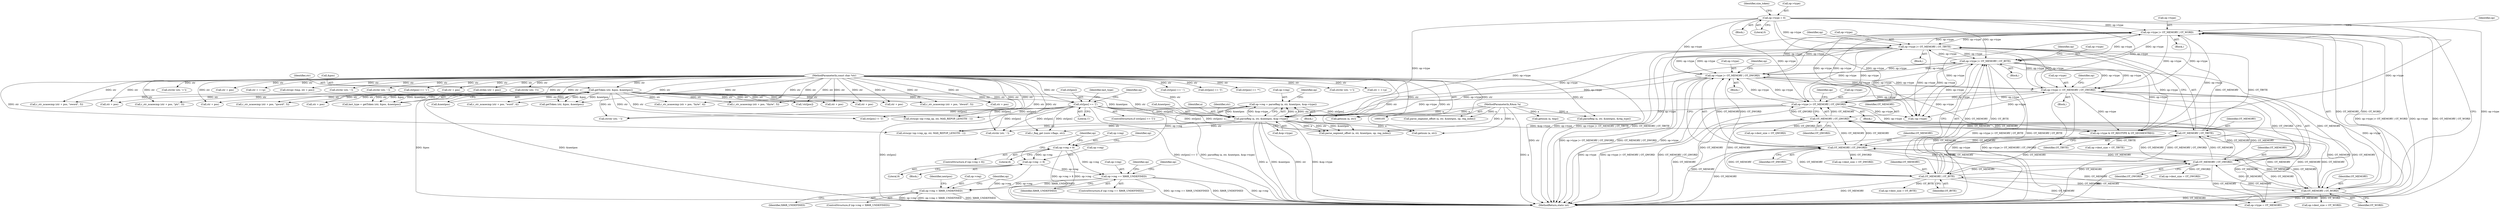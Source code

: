 digraph "0_radare2_9b46d38dd3c4de6048a488b655c7319f845af185@pointer" {
"1000791" [label="(Call,op->reg == X86R_UNDEFINED)"];
"1000756" [label="(Call,op->reg > 8)"];
"1000737" [label="(Call,op->reg = parseReg (a, str, &nextpos, &op->type))"];
"1000741" [label="(Call,parseReg (a, str, &nextpos, &op->type))"];
"1000106" [label="(MethodParameterIn,RAsm *a)"];
"1000314" [label="(Call,str[pos] == '[')"];
"1000107" [label="(MethodParameterIn,const char *str)"];
"1000142" [label="(Call,getToken (str, &pos, &nextpos))"];
"1000129" [label="(Call,op->type = 0)"];
"1000193" [label="(Call,op->type |= OT_MEMORY | OT_WORD)"];
"1000293" [label="(Call,op->type |= OT_MEMORY | OT_TBYTE)"];
"1000168" [label="(Call,op->type |= OT_MEMORY | OT_BYTE)"];
"1000218" [label="(Call,op->type |= OT_MEMORY | OT_DWORD)"];
"1000268" [label="(Call,op->type |= OT_MEMORY | OT_OWORD)"];
"1000243" [label="(Call,op->type |= OT_MEMORY | OT_QWORD)"];
"1000247" [label="(Call,OT_MEMORY | OT_QWORD)"];
"1000297" [label="(Call,OT_MEMORY | OT_TBYTE)"];
"1000222" [label="(Call,OT_MEMORY | OT_DWORD)"];
"1000272" [label="(Call,OT_MEMORY | OT_OWORD)"];
"1000172" [label="(Call,OT_MEMORY | OT_BYTE)"];
"1000197" [label="(Call,OT_MEMORY | OT_WORD)"];
"1000767" [label="(Call,op->reg -= 9)"];
"1000881" [label="(Call,op->reg < X86R_UNDEFINED)"];
"1000883" [label="(Identifier,op)"];
"1000404" [label="(Call,str[pos] == '-')"];
"1000939" [label="(Call,getnum (a, str))"];
"1000244" [label="(Call,op->type)"];
"1000249" [label="(Identifier,OT_QWORD)"];
"1000175" [label="(Call,op->dest_size = OT_BYTE)"];
"1000767" [label="(Call,op->reg -= 9)"];
"1000272" [label="(Call,OT_MEMORY | OT_OWORD)"];
"1000142" [label="(Call,getToken (str, &pos, &nextpos))"];
"1000409" [label="(Call,str[pos] == ']')"];
"1000468" [label="(Call,str[pos] == '*')"];
"1000637" [label="(Call,strchr (str, '+'))"];
"1000705" [label="(Block,)"];
"1000314" [label="(Call,str[pos] == '[')"];
"1000140" [label="(Call,last_type = getToken (str, &pos, &nextpos))"];
"1000889" [label="(Identifier,op)"];
"1000791" [label="(Call,op->reg == X86R_UNDEFINED)"];
"1000692" [label="(Call,getnum (a, tmp))"];
"1000267" [label="(Block,)"];
"1000300" [label="(Call,op->dest_size = OT_TBYTE)"];
"1000177" [label="(Identifier,op)"];
"1000756" [label="(Call,op->reg > 8)"];
"1000150" [label="(Call,r_str_ncasecmp (str + pos, \"ptr\", 3))"];
"1000192" [label="(Block,)"];
"1000169" [label="(Call,op->type)"];
"1000106" [label="(MethodParameterIn,RAsm *a)"];
"1000880" [label="(ControlStructure,if (op->reg < X86R_UNDEFINED))"];
"1000198" [label="(Identifier,OT_MEMORY)"];
"1000297" [label="(Call,OT_MEMORY | OT_TBYTE)"];
"1000746" [label="(Call,&op->type)"];
"1000193" [label="(Call,op->type |= OT_MEMORY | OT_WORD)"];
"1000318" [label="(Literal,'[')"];
"1000212" [label="(Call,str + pos)"];
"1000236" [label="(Call,r_str_ncasecmp (str + pos, \"qword\", 5))"];
"1000217" [label="(Block,)"];
"1000943" [label="(Identifier,nextpos)"];
"1000790" [label="(ControlStructure,if (op->reg == X86R_UNDEFINED))"];
"1000944" [label="(MethodReturn,static int)"];
"1000277" [label="(Identifier,op)"];
"1000302" [label="(Identifier,op)"];
"1000385" [label="(Call,getToken (str, &pos, &nextpos))"];
"1000194" [label="(Call,op->type)"];
"1000868" [label="(Call,str = ++p)"];
"1000760" [label="(Literal,8)"];
"1000162" [label="(Call,str + pos)"];
"1000242" [label="(Block,)"];
"1000744" [label="(Call,&nextpos)"];
"1000261" [label="(Call,r_str_ncasecmp (str + pos, \"oword\", 5))"];
"1000129" [label="(Call,op->type = 0)"];
"1000135" [label="(Identifier,size_token)"];
"1000219" [label="(Call,op->type)"];
"1000275" [label="(Call,op->dest_size = OT_OWORD)"];
"1000222" [label="(Call,OT_MEMORY | OT_DWORD)"];
"1000252" [label="(Identifier,op)"];
"1000764" [label="(Identifier,op)"];
"1000608" [label="(Call,strchr (str, '+'))"];
"1000274" [label="(Identifier,OT_OWORD)"];
"1000683" [label="(Call,str + pos)"];
"1000298" [label="(Identifier,OT_MEMORY)"];
"1000768" [label="(Call,op->reg)"];
"1000199" [label="(Identifier,OT_WORD)"];
"1000757" [label="(Call,op->reg)"];
"1000269" [label="(Call,op->type)"];
"1000792" [label="(Call,op->reg)"];
"1000771" [label="(Literal,9)"];
"1000143" [label="(Identifier,str)"];
"1000250" [label="(Call,op->dest_size = OT_QWORD)"];
"1000499" [label="(Call,parseReg (a, str, &nextpos, &reg_type))"];
"1000775" [label="(Identifier,op)"];
"1000262" [label="(Call,str + pos)"];
"1000885" [label="(Identifier,X86R_UNDEFINED)"];
"1000882" [label="(Call,op->reg)"];
"1000781" [label="(Call,parse_segment_offset (a, str, &nextpos, op, reg_index))"];
"1000856" [label="(Call,strchr (str, '-'))"];
"1000237" [label="(Call,str + pos)"];
"1000268" [label="(Call,op->type |= OT_MEMORY | OT_OWORD)"];
"1000323" [label="(Identifier,op)"];
"1000315" [label="(Call,str[pos])"];
"1000110" [label="(Block,)"];
"1000703" [label="(Identifier,last_type)"];
"1000737" [label="(Call,op->reg = parseReg (a, str, &nextpos, &op->type))"];
"1000173" [label="(Identifier,OT_MEMORY)"];
"1000223" [label="(Identifier,OT_MEMORY)"];
"1000151" [label="(Call,str + pos)"];
"1000742" [label="(Identifier,a)"];
"1000741" [label="(Call,parseReg (a, str, &nextpos, &op->type))"];
"1000107" [label="(MethodParameterIn,const char *str)"];
"1000202" [label="(Identifier,op)"];
"1000211" [label="(Call,r_str_ncasecmp (str + pos, \"dword\", 5))"];
"1000287" [label="(Call,str + pos)"];
"1000197" [label="(Call,OT_MEMORY | OT_WORD)"];
"1000718" [label="(Call,strncpy (op->rep_op, str, MAX_REPOP_LENGTH - 1))"];
"1000564" [label="(Call,parse_segment_offset (a, str, &nextpos, op, reg_index))"];
"1000187" [label="(Call,str + pos)"];
"1000326" [label="(Call,op->type = OT_MEMORY)"];
"1000225" [label="(Call,op->dest_size = OT_DWORD)"];
"1000167" [label="(Block,)"];
"1000248" [label="(Identifier,OT_MEMORY)"];
"1000931" [label="(Call,str = ++p)"];
"1000286" [label="(Call,r_str_ncasecmp (str + pos, \"tbyte\", 5))"];
"1000146" [label="(Call,&nextpos)"];
"1000876" [label="(Call,getnum (a, str))"];
"1000243" [label="(Call,op->type |= OT_MEMORY | OT_QWORD)"];
"1000299" [label="(Identifier,OT_TBYTE)"];
"1000795" [label="(Identifier,X86R_UNDEFINED)"];
"1000361" [label="(Call,str[pos] != ']')"];
"1000144" [label="(Call,&pos)"];
"1000321" [label="(Call,!op->type)"];
"1000681" [label="(Call,strcpy (tmp, str + pos))"];
"1000738" [label="(Call,op->reg)"];
"1000294" [label="(Call,op->type)"];
"1000200" [label="(Call,op->dest_size = OT_WORD)"];
"1000168" [label="(Call,op->type |= OT_MEMORY | OT_BYTE)"];
"1000273" [label="(Identifier,OT_MEMORY)"];
"1000227" [label="(Identifier,op)"];
"1000752" [label="(Identifier,op)"];
"1000186" [label="(Call,r_str_ncasecmp (str + pos, \"word\", 4))"];
"1000161" [label="(Call,r_str_ncasecmp (str + pos, \"byte\", 4))"];
"1000622" [label="(Call,strchr (str, '-'))"];
"1000881" [label="(Call,op->reg < X86R_UNDEFINED)"];
"1000174" [label="(Identifier,OT_BYTE)"];
"1000377" [label="(Call,!str[pos])"];
"1000755" [label="(ControlStructure,if (op->reg > 8))"];
"1000133" [label="(Literal,0)"];
"1000313" [label="(ControlStructure,if (str[pos] == '['))"];
"1000643" [label="(Call,strchr (str, '-'))"];
"1000398" [label="(Call,str[pos] == '+')"];
"1000292" [label="(Block,)"];
"1000743" [label="(Identifier,str)"];
"1000677" [label="(Call,str + pos)"];
"1000247" [label="(Call,OT_MEMORY | OT_QWORD)"];
"1000842" [label="(Call,r_flag_get (core->flags, str))"];
"1000773" [label="(Call,op->type & OT_REGTYPE & OT_SEGMENTREG)"];
"1000224" [label="(Identifier,OT_DWORD)"];
"1000799" [label="(Identifier,op)"];
"1000130" [label="(Call,op->type)"];
"1000676" [label="(Call,strlen (str + pos))"];
"1000761" [label="(Block,)"];
"1000218" [label="(Call,op->type |= OT_MEMORY | OT_DWORD)"];
"1000919" [label="(Call,strchr (str, '-'))"];
"1000649" [label="(Call,strchr (str, ']'))"];
"1000172" [label="(Call,OT_MEMORY | OT_BYTE)"];
"1000293" [label="(Call,op->type |= OT_MEMORY | OT_TBYTE)"];
"1000887" [label="(Call,strncpy (op->rep_op, str, MAX_REPOP_LENGTH - 1))"];
"1000791" -> "1000790"  [label="AST: "];
"1000791" -> "1000795"  [label="CFG: "];
"1000792" -> "1000791"  [label="AST: "];
"1000795" -> "1000791"  [label="AST: "];
"1000799" -> "1000791"  [label="CFG: "];
"1000883" -> "1000791"  [label="CFG: "];
"1000791" -> "1000944"  [label="DDG: op->reg"];
"1000791" -> "1000944"  [label="DDG: op->reg == X86R_UNDEFINED"];
"1000791" -> "1000944"  [label="DDG: X86R_UNDEFINED"];
"1000756" -> "1000791"  [label="DDG: op->reg"];
"1000767" -> "1000791"  [label="DDG: op->reg"];
"1000791" -> "1000881"  [label="DDG: op->reg"];
"1000791" -> "1000881"  [label="DDG: X86R_UNDEFINED"];
"1000756" -> "1000755"  [label="AST: "];
"1000756" -> "1000760"  [label="CFG: "];
"1000757" -> "1000756"  [label="AST: "];
"1000760" -> "1000756"  [label="AST: "];
"1000764" -> "1000756"  [label="CFG: "];
"1000775" -> "1000756"  [label="CFG: "];
"1000756" -> "1000944"  [label="DDG: op->reg"];
"1000756" -> "1000944"  [label="DDG: op->reg > 8"];
"1000737" -> "1000756"  [label="DDG: op->reg"];
"1000756" -> "1000767"  [label="DDG: op->reg"];
"1000737" -> "1000705"  [label="AST: "];
"1000737" -> "1000741"  [label="CFG: "];
"1000738" -> "1000737"  [label="AST: "];
"1000741" -> "1000737"  [label="AST: "];
"1000752" -> "1000737"  [label="CFG: "];
"1000737" -> "1000944"  [label="DDG: parseReg (a, str, &nextpos, &op->type)"];
"1000741" -> "1000737"  [label="DDG: a"];
"1000741" -> "1000737"  [label="DDG: str"];
"1000741" -> "1000737"  [label="DDG: &nextpos"];
"1000741" -> "1000737"  [label="DDG: &op->type"];
"1000741" -> "1000746"  [label="CFG: "];
"1000742" -> "1000741"  [label="AST: "];
"1000743" -> "1000741"  [label="AST: "];
"1000744" -> "1000741"  [label="AST: "];
"1000746" -> "1000741"  [label="AST: "];
"1000741" -> "1000944"  [label="DDG: a"];
"1000741" -> "1000944"  [label="DDG: &nextpos"];
"1000741" -> "1000944"  [label="DDG: &op->type"];
"1000741" -> "1000944"  [label="DDG: str"];
"1000106" -> "1000741"  [label="DDG: a"];
"1000314" -> "1000741"  [label="DDG: str[pos]"];
"1000107" -> "1000741"  [label="DDG: str"];
"1000142" -> "1000741"  [label="DDG: str"];
"1000142" -> "1000741"  [label="DDG: &nextpos"];
"1000129" -> "1000741"  [label="DDG: op->type"];
"1000193" -> "1000741"  [label="DDG: op->type"];
"1000293" -> "1000741"  [label="DDG: op->type"];
"1000168" -> "1000741"  [label="DDG: op->type"];
"1000218" -> "1000741"  [label="DDG: op->type"];
"1000268" -> "1000741"  [label="DDG: op->type"];
"1000243" -> "1000741"  [label="DDG: op->type"];
"1000741" -> "1000773"  [label="DDG: &op->type"];
"1000741" -> "1000781"  [label="DDG: a"];
"1000741" -> "1000781"  [label="DDG: str"];
"1000741" -> "1000781"  [label="DDG: &nextpos"];
"1000741" -> "1000842"  [label="DDG: str"];
"1000741" -> "1000856"  [label="DDG: str"];
"1000741" -> "1000876"  [label="DDG: a"];
"1000741" -> "1000887"  [label="DDG: str"];
"1000106" -> "1000105"  [label="AST: "];
"1000106" -> "1000944"  [label="DDG: a"];
"1000106" -> "1000499"  [label="DDG: a"];
"1000106" -> "1000564"  [label="DDG: a"];
"1000106" -> "1000692"  [label="DDG: a"];
"1000106" -> "1000781"  [label="DDG: a"];
"1000106" -> "1000876"  [label="DDG: a"];
"1000106" -> "1000939"  [label="DDG: a"];
"1000314" -> "1000313"  [label="AST: "];
"1000314" -> "1000318"  [label="CFG: "];
"1000315" -> "1000314"  [label="AST: "];
"1000318" -> "1000314"  [label="AST: "];
"1000323" -> "1000314"  [label="CFG: "];
"1000703" -> "1000314"  [label="CFG: "];
"1000314" -> "1000944"  [label="DDG: str[pos]"];
"1000314" -> "1000944"  [label="DDG: str[pos] == '['"];
"1000107" -> "1000314"  [label="DDG: str"];
"1000142" -> "1000314"  [label="DDG: str"];
"1000314" -> "1000361"  [label="DDG: str[pos]"];
"1000314" -> "1000718"  [label="DDG: str[pos]"];
"1000314" -> "1000781"  [label="DDG: str[pos]"];
"1000314" -> "1000842"  [label="DDG: str[pos]"];
"1000314" -> "1000856"  [label="DDG: str[pos]"];
"1000314" -> "1000876"  [label="DDG: str[pos]"];
"1000314" -> "1000887"  [label="DDG: str[pos]"];
"1000314" -> "1000919"  [label="DDG: str[pos]"];
"1000314" -> "1000939"  [label="DDG: str[pos]"];
"1000107" -> "1000105"  [label="AST: "];
"1000107" -> "1000944"  [label="DDG: str"];
"1000107" -> "1000142"  [label="DDG: str"];
"1000107" -> "1000150"  [label="DDG: str"];
"1000107" -> "1000151"  [label="DDG: str"];
"1000107" -> "1000161"  [label="DDG: str"];
"1000107" -> "1000162"  [label="DDG: str"];
"1000107" -> "1000186"  [label="DDG: str"];
"1000107" -> "1000187"  [label="DDG: str"];
"1000107" -> "1000211"  [label="DDG: str"];
"1000107" -> "1000212"  [label="DDG: str"];
"1000107" -> "1000236"  [label="DDG: str"];
"1000107" -> "1000237"  [label="DDG: str"];
"1000107" -> "1000261"  [label="DDG: str"];
"1000107" -> "1000262"  [label="DDG: str"];
"1000107" -> "1000286"  [label="DDG: str"];
"1000107" -> "1000287"  [label="DDG: str"];
"1000107" -> "1000361"  [label="DDG: str"];
"1000107" -> "1000377"  [label="DDG: str"];
"1000107" -> "1000385"  [label="DDG: str"];
"1000107" -> "1000398"  [label="DDG: str"];
"1000107" -> "1000404"  [label="DDG: str"];
"1000107" -> "1000409"  [label="DDG: str"];
"1000107" -> "1000468"  [label="DDG: str"];
"1000107" -> "1000499"  [label="DDG: str"];
"1000107" -> "1000564"  [label="DDG: str"];
"1000107" -> "1000608"  [label="DDG: str"];
"1000107" -> "1000622"  [label="DDG: str"];
"1000107" -> "1000637"  [label="DDG: str"];
"1000107" -> "1000643"  [label="DDG: str"];
"1000107" -> "1000649"  [label="DDG: str"];
"1000107" -> "1000676"  [label="DDG: str"];
"1000107" -> "1000677"  [label="DDG: str"];
"1000107" -> "1000681"  [label="DDG: str"];
"1000107" -> "1000683"  [label="DDG: str"];
"1000107" -> "1000718"  [label="DDG: str"];
"1000107" -> "1000781"  [label="DDG: str"];
"1000107" -> "1000842"  [label="DDG: str"];
"1000107" -> "1000856"  [label="DDG: str"];
"1000107" -> "1000868"  [label="DDG: str"];
"1000107" -> "1000876"  [label="DDG: str"];
"1000107" -> "1000887"  [label="DDG: str"];
"1000107" -> "1000919"  [label="DDG: str"];
"1000107" -> "1000931"  [label="DDG: str"];
"1000107" -> "1000939"  [label="DDG: str"];
"1000142" -> "1000140"  [label="AST: "];
"1000142" -> "1000146"  [label="CFG: "];
"1000143" -> "1000142"  [label="AST: "];
"1000144" -> "1000142"  [label="AST: "];
"1000146" -> "1000142"  [label="AST: "];
"1000140" -> "1000142"  [label="CFG: "];
"1000142" -> "1000944"  [label="DDG: &pos"];
"1000142" -> "1000944"  [label="DDG: &nextpos"];
"1000142" -> "1000140"  [label="DDG: str"];
"1000142" -> "1000140"  [label="DDG: &pos"];
"1000142" -> "1000140"  [label="DDG: &nextpos"];
"1000142" -> "1000150"  [label="DDG: str"];
"1000142" -> "1000151"  [label="DDG: str"];
"1000142" -> "1000161"  [label="DDG: str"];
"1000142" -> "1000162"  [label="DDG: str"];
"1000142" -> "1000186"  [label="DDG: str"];
"1000142" -> "1000187"  [label="DDG: str"];
"1000142" -> "1000211"  [label="DDG: str"];
"1000142" -> "1000212"  [label="DDG: str"];
"1000142" -> "1000236"  [label="DDG: str"];
"1000142" -> "1000237"  [label="DDG: str"];
"1000142" -> "1000261"  [label="DDG: str"];
"1000142" -> "1000262"  [label="DDG: str"];
"1000142" -> "1000286"  [label="DDG: str"];
"1000142" -> "1000287"  [label="DDG: str"];
"1000142" -> "1000361"  [label="DDG: str"];
"1000142" -> "1000377"  [label="DDG: str"];
"1000142" -> "1000385"  [label="DDG: str"];
"1000142" -> "1000385"  [label="DDG: &pos"];
"1000142" -> "1000385"  [label="DDG: &nextpos"];
"1000142" -> "1000718"  [label="DDG: str"];
"1000142" -> "1000919"  [label="DDG: str"];
"1000129" -> "1000110"  [label="AST: "];
"1000129" -> "1000133"  [label="CFG: "];
"1000130" -> "1000129"  [label="AST: "];
"1000133" -> "1000129"  [label="AST: "];
"1000135" -> "1000129"  [label="CFG: "];
"1000129" -> "1000944"  [label="DDG: op->type"];
"1000129" -> "1000168"  [label="DDG: op->type"];
"1000129" -> "1000193"  [label="DDG: op->type"];
"1000129" -> "1000218"  [label="DDG: op->type"];
"1000129" -> "1000243"  [label="DDG: op->type"];
"1000129" -> "1000268"  [label="DDG: op->type"];
"1000129" -> "1000293"  [label="DDG: op->type"];
"1000129" -> "1000321"  [label="DDG: op->type"];
"1000129" -> "1000773"  [label="DDG: op->type"];
"1000193" -> "1000192"  [label="AST: "];
"1000193" -> "1000197"  [label="CFG: "];
"1000194" -> "1000193"  [label="AST: "];
"1000197" -> "1000193"  [label="AST: "];
"1000202" -> "1000193"  [label="CFG: "];
"1000193" -> "1000944"  [label="DDG: op->type"];
"1000193" -> "1000944"  [label="DDG: OT_MEMORY | OT_WORD"];
"1000193" -> "1000944"  [label="DDG: op->type |= OT_MEMORY | OT_WORD"];
"1000193" -> "1000168"  [label="DDG: op->type"];
"1000293" -> "1000193"  [label="DDG: op->type"];
"1000168" -> "1000193"  [label="DDG: op->type"];
"1000218" -> "1000193"  [label="DDG: op->type"];
"1000268" -> "1000193"  [label="DDG: op->type"];
"1000243" -> "1000193"  [label="DDG: op->type"];
"1000197" -> "1000193"  [label="DDG: OT_MEMORY"];
"1000197" -> "1000193"  [label="DDG: OT_WORD"];
"1000193" -> "1000218"  [label="DDG: op->type"];
"1000193" -> "1000243"  [label="DDG: op->type"];
"1000193" -> "1000268"  [label="DDG: op->type"];
"1000193" -> "1000293"  [label="DDG: op->type"];
"1000193" -> "1000321"  [label="DDG: op->type"];
"1000193" -> "1000773"  [label="DDG: op->type"];
"1000293" -> "1000292"  [label="AST: "];
"1000293" -> "1000297"  [label="CFG: "];
"1000294" -> "1000293"  [label="AST: "];
"1000297" -> "1000293"  [label="AST: "];
"1000302" -> "1000293"  [label="CFG: "];
"1000293" -> "1000944"  [label="DDG: op->type"];
"1000293" -> "1000944"  [label="DDG: op->type |= OT_MEMORY | OT_TBYTE"];
"1000293" -> "1000944"  [label="DDG: OT_MEMORY | OT_TBYTE"];
"1000293" -> "1000168"  [label="DDG: op->type"];
"1000293" -> "1000218"  [label="DDG: op->type"];
"1000293" -> "1000243"  [label="DDG: op->type"];
"1000293" -> "1000268"  [label="DDG: op->type"];
"1000168" -> "1000293"  [label="DDG: op->type"];
"1000218" -> "1000293"  [label="DDG: op->type"];
"1000268" -> "1000293"  [label="DDG: op->type"];
"1000243" -> "1000293"  [label="DDG: op->type"];
"1000297" -> "1000293"  [label="DDG: OT_MEMORY"];
"1000297" -> "1000293"  [label="DDG: OT_TBYTE"];
"1000293" -> "1000321"  [label="DDG: op->type"];
"1000293" -> "1000773"  [label="DDG: op->type"];
"1000168" -> "1000167"  [label="AST: "];
"1000168" -> "1000172"  [label="CFG: "];
"1000169" -> "1000168"  [label="AST: "];
"1000172" -> "1000168"  [label="AST: "];
"1000177" -> "1000168"  [label="CFG: "];
"1000168" -> "1000944"  [label="DDG: op->type |= OT_MEMORY | OT_BYTE"];
"1000168" -> "1000944"  [label="DDG: OT_MEMORY | OT_BYTE"];
"1000168" -> "1000944"  [label="DDG: op->type"];
"1000218" -> "1000168"  [label="DDG: op->type"];
"1000268" -> "1000168"  [label="DDG: op->type"];
"1000243" -> "1000168"  [label="DDG: op->type"];
"1000172" -> "1000168"  [label="DDG: OT_MEMORY"];
"1000172" -> "1000168"  [label="DDG: OT_BYTE"];
"1000168" -> "1000218"  [label="DDG: op->type"];
"1000168" -> "1000243"  [label="DDG: op->type"];
"1000168" -> "1000268"  [label="DDG: op->type"];
"1000168" -> "1000321"  [label="DDG: op->type"];
"1000168" -> "1000773"  [label="DDG: op->type"];
"1000218" -> "1000217"  [label="AST: "];
"1000218" -> "1000222"  [label="CFG: "];
"1000219" -> "1000218"  [label="AST: "];
"1000222" -> "1000218"  [label="AST: "];
"1000227" -> "1000218"  [label="CFG: "];
"1000218" -> "1000944"  [label="DDG: op->type"];
"1000218" -> "1000944"  [label="DDG: op->type |= OT_MEMORY | OT_DWORD"];
"1000218" -> "1000944"  [label="DDG: OT_MEMORY | OT_DWORD"];
"1000268" -> "1000218"  [label="DDG: op->type"];
"1000243" -> "1000218"  [label="DDG: op->type"];
"1000222" -> "1000218"  [label="DDG: OT_MEMORY"];
"1000222" -> "1000218"  [label="DDG: OT_DWORD"];
"1000218" -> "1000243"  [label="DDG: op->type"];
"1000218" -> "1000268"  [label="DDG: op->type"];
"1000218" -> "1000321"  [label="DDG: op->type"];
"1000218" -> "1000773"  [label="DDG: op->type"];
"1000268" -> "1000267"  [label="AST: "];
"1000268" -> "1000272"  [label="CFG: "];
"1000269" -> "1000268"  [label="AST: "];
"1000272" -> "1000268"  [label="AST: "];
"1000277" -> "1000268"  [label="CFG: "];
"1000268" -> "1000944"  [label="DDG: op->type"];
"1000268" -> "1000944"  [label="DDG: op->type |= OT_MEMORY | OT_OWORD"];
"1000268" -> "1000944"  [label="DDG: OT_MEMORY | OT_OWORD"];
"1000268" -> "1000243"  [label="DDG: op->type"];
"1000243" -> "1000268"  [label="DDG: op->type"];
"1000272" -> "1000268"  [label="DDG: OT_MEMORY"];
"1000272" -> "1000268"  [label="DDG: OT_OWORD"];
"1000268" -> "1000321"  [label="DDG: op->type"];
"1000268" -> "1000773"  [label="DDG: op->type"];
"1000243" -> "1000242"  [label="AST: "];
"1000243" -> "1000247"  [label="CFG: "];
"1000244" -> "1000243"  [label="AST: "];
"1000247" -> "1000243"  [label="AST: "];
"1000252" -> "1000243"  [label="CFG: "];
"1000243" -> "1000944"  [label="DDG: op->type"];
"1000243" -> "1000944"  [label="DDG: op->type |= OT_MEMORY | OT_QWORD"];
"1000243" -> "1000944"  [label="DDG: OT_MEMORY | OT_QWORD"];
"1000247" -> "1000243"  [label="DDG: OT_MEMORY"];
"1000247" -> "1000243"  [label="DDG: OT_QWORD"];
"1000243" -> "1000321"  [label="DDG: op->type"];
"1000243" -> "1000773"  [label="DDG: op->type"];
"1000247" -> "1000249"  [label="CFG: "];
"1000248" -> "1000247"  [label="AST: "];
"1000249" -> "1000247"  [label="AST: "];
"1000247" -> "1000944"  [label="DDG: OT_MEMORY"];
"1000247" -> "1000172"  [label="DDG: OT_MEMORY"];
"1000247" -> "1000197"  [label="DDG: OT_MEMORY"];
"1000247" -> "1000222"  [label="DDG: OT_MEMORY"];
"1000297" -> "1000247"  [label="DDG: OT_MEMORY"];
"1000222" -> "1000247"  [label="DDG: OT_MEMORY"];
"1000272" -> "1000247"  [label="DDG: OT_MEMORY"];
"1000172" -> "1000247"  [label="DDG: OT_MEMORY"];
"1000197" -> "1000247"  [label="DDG: OT_MEMORY"];
"1000247" -> "1000250"  [label="DDG: OT_QWORD"];
"1000247" -> "1000272"  [label="DDG: OT_MEMORY"];
"1000247" -> "1000297"  [label="DDG: OT_MEMORY"];
"1000247" -> "1000326"  [label="DDG: OT_MEMORY"];
"1000297" -> "1000299"  [label="CFG: "];
"1000298" -> "1000297"  [label="AST: "];
"1000299" -> "1000297"  [label="AST: "];
"1000297" -> "1000944"  [label="DDG: OT_MEMORY"];
"1000297" -> "1000172"  [label="DDG: OT_MEMORY"];
"1000297" -> "1000197"  [label="DDG: OT_MEMORY"];
"1000297" -> "1000222"  [label="DDG: OT_MEMORY"];
"1000297" -> "1000272"  [label="DDG: OT_MEMORY"];
"1000222" -> "1000297"  [label="DDG: OT_MEMORY"];
"1000272" -> "1000297"  [label="DDG: OT_MEMORY"];
"1000172" -> "1000297"  [label="DDG: OT_MEMORY"];
"1000197" -> "1000297"  [label="DDG: OT_MEMORY"];
"1000297" -> "1000300"  [label="DDG: OT_TBYTE"];
"1000297" -> "1000326"  [label="DDG: OT_MEMORY"];
"1000222" -> "1000224"  [label="CFG: "];
"1000223" -> "1000222"  [label="AST: "];
"1000224" -> "1000222"  [label="AST: "];
"1000222" -> "1000944"  [label="DDG: OT_MEMORY"];
"1000222" -> "1000172"  [label="DDG: OT_MEMORY"];
"1000222" -> "1000197"  [label="DDG: OT_MEMORY"];
"1000272" -> "1000222"  [label="DDG: OT_MEMORY"];
"1000172" -> "1000222"  [label="DDG: OT_MEMORY"];
"1000197" -> "1000222"  [label="DDG: OT_MEMORY"];
"1000222" -> "1000225"  [label="DDG: OT_DWORD"];
"1000222" -> "1000272"  [label="DDG: OT_MEMORY"];
"1000222" -> "1000326"  [label="DDG: OT_MEMORY"];
"1000272" -> "1000274"  [label="CFG: "];
"1000273" -> "1000272"  [label="AST: "];
"1000274" -> "1000272"  [label="AST: "];
"1000272" -> "1000944"  [label="DDG: OT_MEMORY"];
"1000272" -> "1000172"  [label="DDG: OT_MEMORY"];
"1000272" -> "1000197"  [label="DDG: OT_MEMORY"];
"1000172" -> "1000272"  [label="DDG: OT_MEMORY"];
"1000197" -> "1000272"  [label="DDG: OT_MEMORY"];
"1000272" -> "1000275"  [label="DDG: OT_OWORD"];
"1000272" -> "1000326"  [label="DDG: OT_MEMORY"];
"1000172" -> "1000174"  [label="CFG: "];
"1000173" -> "1000172"  [label="AST: "];
"1000174" -> "1000172"  [label="AST: "];
"1000172" -> "1000944"  [label="DDG: OT_MEMORY"];
"1000197" -> "1000172"  [label="DDG: OT_MEMORY"];
"1000172" -> "1000175"  [label="DDG: OT_BYTE"];
"1000172" -> "1000197"  [label="DDG: OT_MEMORY"];
"1000172" -> "1000326"  [label="DDG: OT_MEMORY"];
"1000197" -> "1000199"  [label="CFG: "];
"1000198" -> "1000197"  [label="AST: "];
"1000199" -> "1000197"  [label="AST: "];
"1000197" -> "1000944"  [label="DDG: OT_MEMORY"];
"1000197" -> "1000200"  [label="DDG: OT_WORD"];
"1000197" -> "1000326"  [label="DDG: OT_MEMORY"];
"1000767" -> "1000761"  [label="AST: "];
"1000767" -> "1000771"  [label="CFG: "];
"1000768" -> "1000767"  [label="AST: "];
"1000771" -> "1000767"  [label="AST: "];
"1000775" -> "1000767"  [label="CFG: "];
"1000767" -> "1000944"  [label="DDG: op->reg"];
"1000881" -> "1000880"  [label="AST: "];
"1000881" -> "1000885"  [label="CFG: "];
"1000882" -> "1000881"  [label="AST: "];
"1000885" -> "1000881"  [label="AST: "];
"1000889" -> "1000881"  [label="CFG: "];
"1000943" -> "1000881"  [label="CFG: "];
"1000881" -> "1000944"  [label="DDG: op->reg < X86R_UNDEFINED"];
"1000881" -> "1000944"  [label="DDG: X86R_UNDEFINED"];
"1000881" -> "1000944"  [label="DDG: op->reg"];
}
